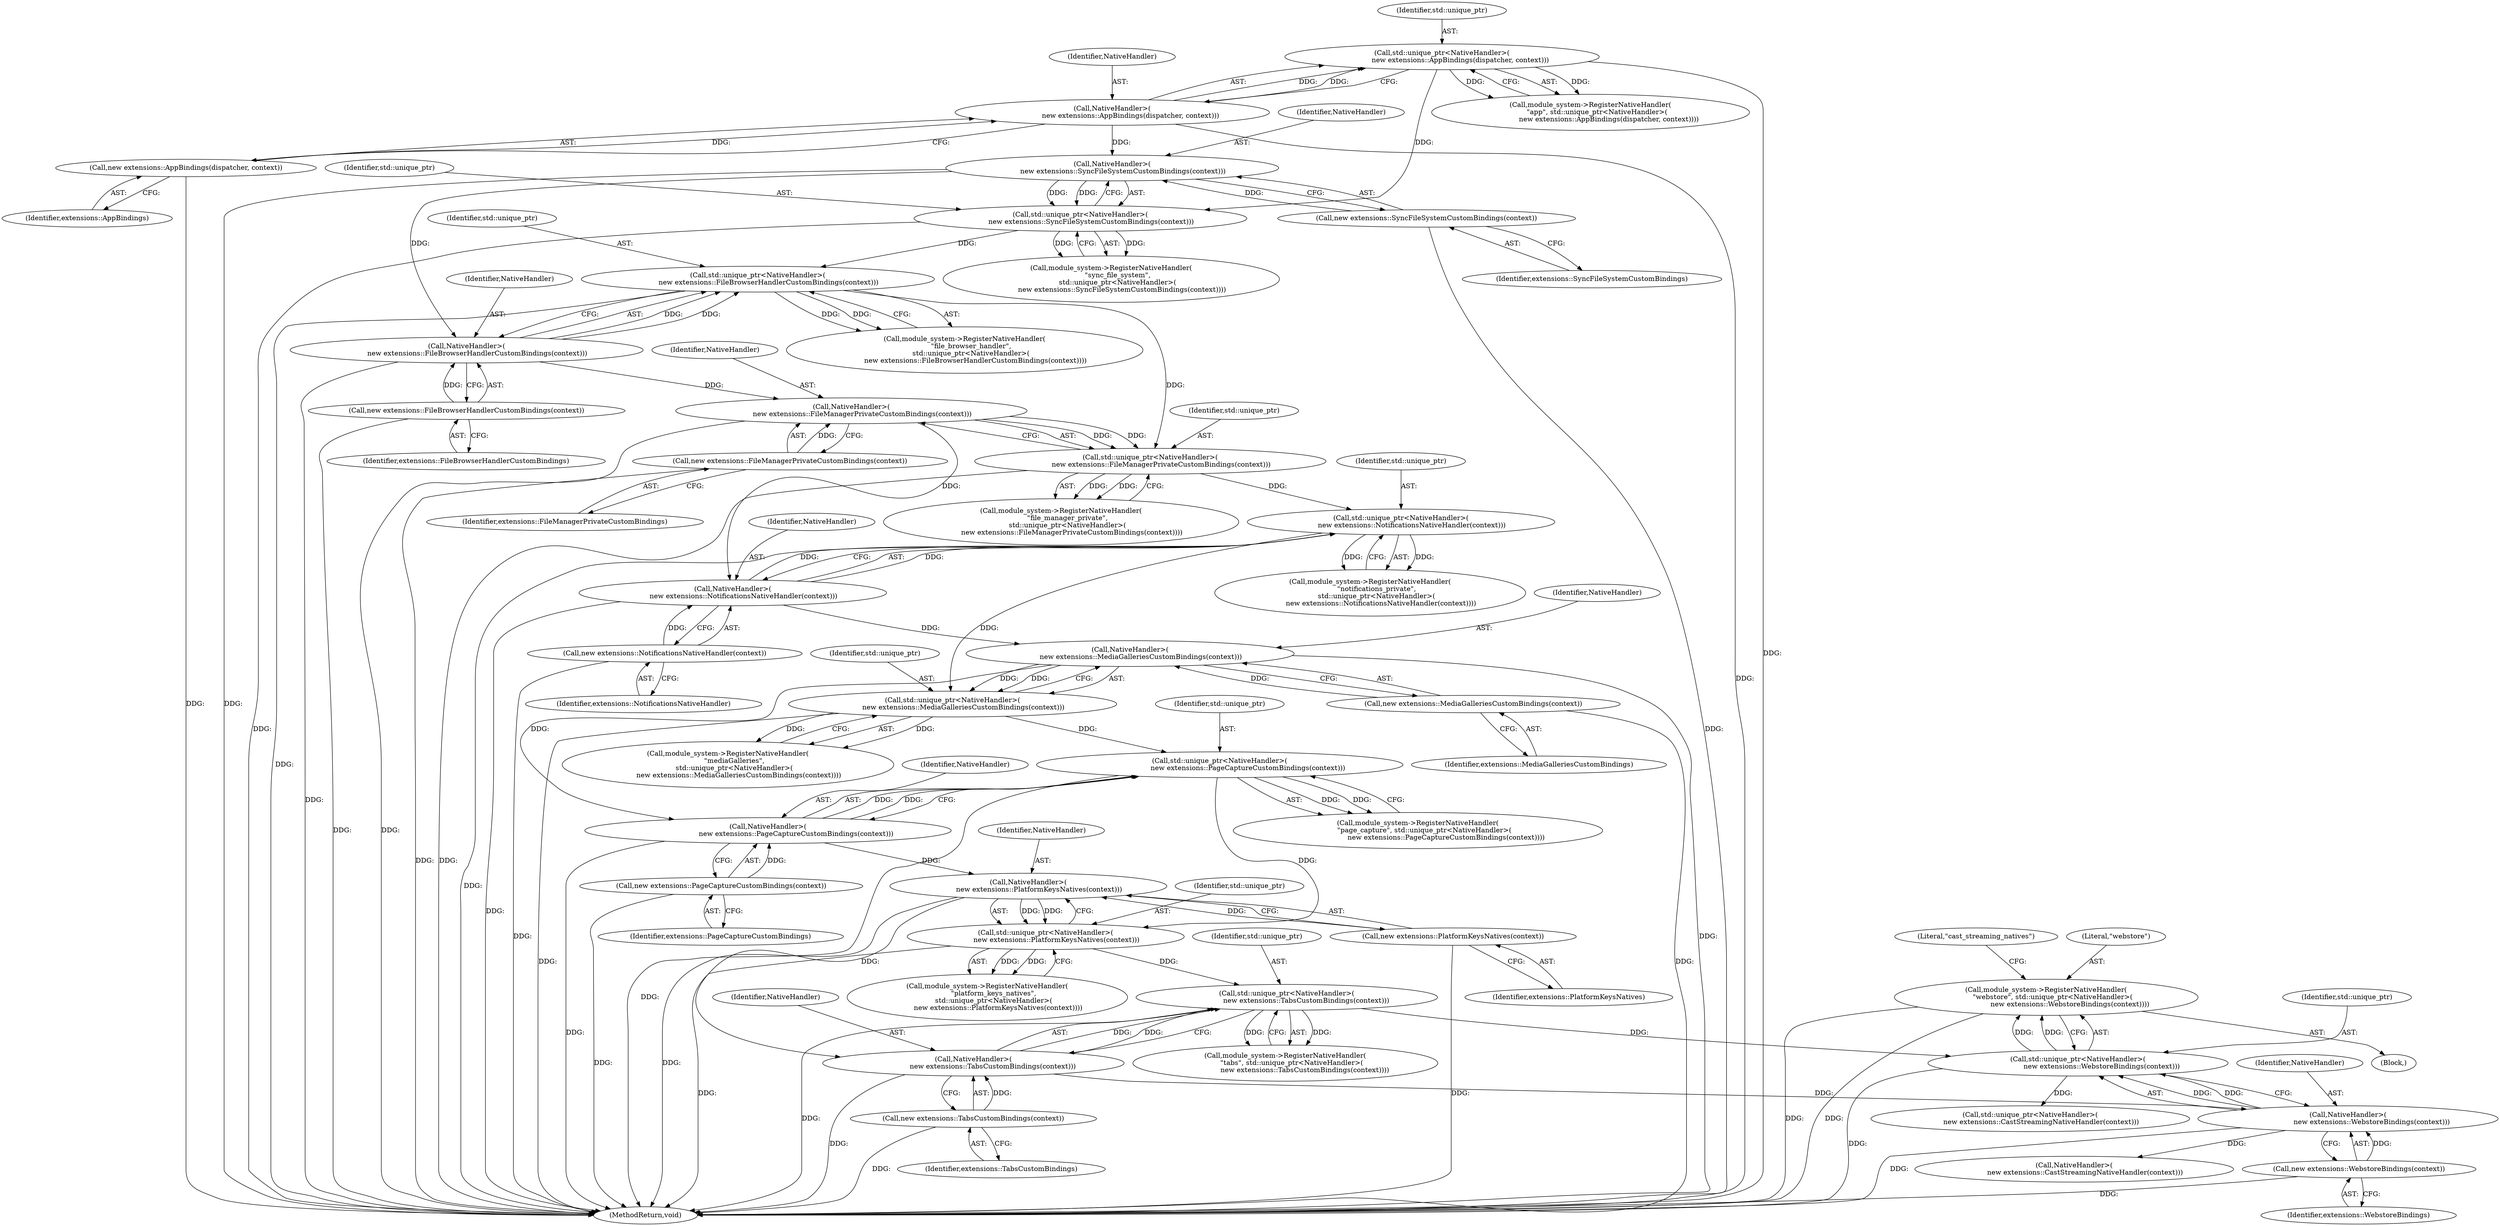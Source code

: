 digraph "0_Chrome_c0569cc04741cccf6548c2169fcc1609d958523f@API" {
"1000182" [label="(Call,module_system->RegisterNativeHandler(\n      \"webstore\", std::unique_ptr<NativeHandler>(\n                      new extensions::WebstoreBindings(context))))"];
"1000184" [label="(Call,std::unique_ptr<NativeHandler>(\n                      new extensions::WebstoreBindings(context)))"];
"1000176" [label="(Call,std::unique_ptr<NativeHandler>(\n                  new extensions::TabsCustomBindings(context)))"];
"1000168" [label="(Call,std::unique_ptr<NativeHandler>(\n          new extensions::PlatformKeysNatives(context)))"];
"1000160" [label="(Call,std::unique_ptr<NativeHandler>(\n                          new extensions::PageCaptureCustomBindings(context)))"];
"1000152" [label="(Call,std::unique_ptr<NativeHandler>(\n          new extensions::MediaGalleriesCustomBindings(context)))"];
"1000144" [label="(Call,std::unique_ptr<NativeHandler>(\n          new extensions::NotificationsNativeHandler(context)))"];
"1000136" [label="(Call,std::unique_ptr<NativeHandler>(\n          new extensions::FileManagerPrivateCustomBindings(context)))"];
"1000128" [label="(Call,std::unique_ptr<NativeHandler>(\n          new extensions::FileBrowserHandlerCustomBindings(context)))"];
"1000120" [label="(Call,std::unique_ptr<NativeHandler>(\n          new extensions::SyncFileSystemCustomBindings(context)))"];
"1000112" [label="(Call,std::unique_ptr<NativeHandler>(\n                 new extensions::AppBindings(dispatcher, context)))"];
"1000114" [label="(Call,NativeHandler>(\n                 new extensions::AppBindings(dispatcher, context)))"];
"1000116" [label="(Call,new extensions::AppBindings(dispatcher, context))"];
"1000122" [label="(Call,NativeHandler>(\n          new extensions::SyncFileSystemCustomBindings(context)))"];
"1000124" [label="(Call,new extensions::SyncFileSystemCustomBindings(context))"];
"1000130" [label="(Call,NativeHandler>(\n          new extensions::FileBrowserHandlerCustomBindings(context)))"];
"1000132" [label="(Call,new extensions::FileBrowserHandlerCustomBindings(context))"];
"1000138" [label="(Call,NativeHandler>(\n          new extensions::FileManagerPrivateCustomBindings(context)))"];
"1000140" [label="(Call,new extensions::FileManagerPrivateCustomBindings(context))"];
"1000146" [label="(Call,NativeHandler>(\n          new extensions::NotificationsNativeHandler(context)))"];
"1000148" [label="(Call,new extensions::NotificationsNativeHandler(context))"];
"1000154" [label="(Call,NativeHandler>(\n          new extensions::MediaGalleriesCustomBindings(context)))"];
"1000156" [label="(Call,new extensions::MediaGalleriesCustomBindings(context))"];
"1000162" [label="(Call,NativeHandler>(\n                          new extensions::PageCaptureCustomBindings(context)))"];
"1000164" [label="(Call,new extensions::PageCaptureCustomBindings(context))"];
"1000170" [label="(Call,NativeHandler>(\n          new extensions::PlatformKeysNatives(context)))"];
"1000172" [label="(Call,new extensions::PlatformKeysNatives(context))"];
"1000178" [label="(Call,NativeHandler>(\n                  new extensions::TabsCustomBindings(context)))"];
"1000180" [label="(Call,new extensions::TabsCustomBindings(context))"];
"1000186" [label="(Call,NativeHandler>(\n                      new extensions::WebstoreBindings(context)))"];
"1000188" [label="(Call,new extensions::WebstoreBindings(context))"];
"1000157" [label="(Identifier,extensions::MediaGalleriesCustomBindings)"];
"1000123" [label="(Identifier,NativeHandler)"];
"1000222" [label="(MethodReturn,void)"];
"1000180" [label="(Call,new extensions::TabsCustomBindings(context))"];
"1000188" [label="(Call,new extensions::WebstoreBindings(context))"];
"1000170" [label="(Call,NativeHandler>(\n          new extensions::PlatformKeysNatives(context)))"];
"1000112" [label="(Call,std::unique_ptr<NativeHandler>(\n                 new extensions::AppBindings(dispatcher, context)))"];
"1000116" [label="(Call,new extensions::AppBindings(dispatcher, context))"];
"1000136" [label="(Call,std::unique_ptr<NativeHandler>(\n          new extensions::FileManagerPrivateCustomBindings(context)))"];
"1000192" [label="(Call,std::unique_ptr<NativeHandler>(\n          new extensions::CastStreamingNativeHandler(context)))"];
"1000155" [label="(Identifier,NativeHandler)"];
"1000121" [label="(Identifier,std::unique_ptr)"];
"1000174" [label="(Call,module_system->RegisterNativeHandler(\n      \"tabs\", std::unique_ptr<NativeHandler>(\n                  new extensions::TabsCustomBindings(context))))"];
"1000158" [label="(Call,module_system->RegisterNativeHandler(\n      \"page_capture\", std::unique_ptr<NativeHandler>(\n                          new extensions::PageCaptureCustomBindings(context))))"];
"1000144" [label="(Call,std::unique_ptr<NativeHandler>(\n          new extensions::NotificationsNativeHandler(context)))"];
"1000148" [label="(Call,new extensions::NotificationsNativeHandler(context))"];
"1000183" [label="(Literal,\"webstore\")"];
"1000129" [label="(Identifier,std::unique_ptr)"];
"1000126" [label="(Call,module_system->RegisterNativeHandler(\n      \"file_browser_handler\",\n      std::unique_ptr<NativeHandler>(\n          new extensions::FileBrowserHandlerCustomBindings(context))))"];
"1000114" [label="(Call,NativeHandler>(\n                 new extensions::AppBindings(dispatcher, context)))"];
"1000178" [label="(Call,NativeHandler>(\n                  new extensions::TabsCustomBindings(context)))"];
"1000187" [label="(Identifier,NativeHandler)"];
"1000124" [label="(Call,new extensions::SyncFileSystemCustomBindings(context))"];
"1000184" [label="(Call,std::unique_ptr<NativeHandler>(\n                      new extensions::WebstoreBindings(context)))"];
"1000138" [label="(Call,NativeHandler>(\n          new extensions::FileManagerPrivateCustomBindings(context)))"];
"1000125" [label="(Identifier,extensions::SyncFileSystemCustomBindings)"];
"1000109" [label="(Block,)"];
"1000186" [label="(Call,NativeHandler>(\n                      new extensions::WebstoreBindings(context)))"];
"1000142" [label="(Call,module_system->RegisterNativeHandler(\n      \"notifications_private\",\n      std::unique_ptr<NativeHandler>(\n          new extensions::NotificationsNativeHandler(context))))"];
"1000194" [label="(Call,NativeHandler>(\n          new extensions::CastStreamingNativeHandler(context)))"];
"1000113" [label="(Identifier,std::unique_ptr)"];
"1000169" [label="(Identifier,std::unique_ptr)"];
"1000181" [label="(Identifier,extensions::TabsCustomBindings)"];
"1000185" [label="(Identifier,std::unique_ptr)"];
"1000110" [label="(Call,module_system->RegisterNativeHandler(\n      \"app\", std::unique_ptr<NativeHandler>(\n                 new extensions::AppBindings(dispatcher, context))))"];
"1000152" [label="(Call,std::unique_ptr<NativeHandler>(\n          new extensions::MediaGalleriesCustomBindings(context)))"];
"1000137" [label="(Identifier,std::unique_ptr)"];
"1000115" [label="(Identifier,NativeHandler)"];
"1000134" [label="(Call,module_system->RegisterNativeHandler(\n      \"file_manager_private\",\n      std::unique_ptr<NativeHandler>(\n          new extensions::FileManagerPrivateCustomBindings(context))))"];
"1000166" [label="(Call,module_system->RegisterNativeHandler(\n      \"platform_keys_natives\",\n      std::unique_ptr<NativeHandler>(\n          new extensions::PlatformKeysNatives(context))))"];
"1000162" [label="(Call,NativeHandler>(\n                          new extensions::PageCaptureCustomBindings(context)))"];
"1000176" [label="(Call,std::unique_ptr<NativeHandler>(\n                  new extensions::TabsCustomBindings(context)))"];
"1000117" [label="(Identifier,extensions::AppBindings)"];
"1000128" [label="(Call,std::unique_ptr<NativeHandler>(\n          new extensions::FileBrowserHandlerCustomBindings(context)))"];
"1000118" [label="(Call,module_system->RegisterNativeHandler(\n      \"sync_file_system\",\n      std::unique_ptr<NativeHandler>(\n          new extensions::SyncFileSystemCustomBindings(context))))"];
"1000133" [label="(Identifier,extensions::FileBrowserHandlerCustomBindings)"];
"1000140" [label="(Call,new extensions::FileManagerPrivateCustomBindings(context))"];
"1000149" [label="(Identifier,extensions::NotificationsNativeHandler)"];
"1000172" [label="(Call,new extensions::PlatformKeysNatives(context))"];
"1000189" [label="(Identifier,extensions::WebstoreBindings)"];
"1000165" [label="(Identifier,extensions::PageCaptureCustomBindings)"];
"1000141" [label="(Identifier,extensions::FileManagerPrivateCustomBindings)"];
"1000120" [label="(Call,std::unique_ptr<NativeHandler>(\n          new extensions::SyncFileSystemCustomBindings(context)))"];
"1000164" [label="(Call,new extensions::PageCaptureCustomBindings(context))"];
"1000171" [label="(Identifier,NativeHandler)"];
"1000161" [label="(Identifier,std::unique_ptr)"];
"1000163" [label="(Identifier,NativeHandler)"];
"1000173" [label="(Identifier,extensions::PlatformKeysNatives)"];
"1000182" [label="(Call,module_system->RegisterNativeHandler(\n      \"webstore\", std::unique_ptr<NativeHandler>(\n                      new extensions::WebstoreBindings(context))))"];
"1000150" [label="(Call,module_system->RegisterNativeHandler(\n      \"mediaGalleries\",\n      std::unique_ptr<NativeHandler>(\n          new extensions::MediaGalleriesCustomBindings(context))))"];
"1000122" [label="(Call,NativeHandler>(\n          new extensions::SyncFileSystemCustomBindings(context)))"];
"1000131" [label="(Identifier,NativeHandler)"];
"1000139" [label="(Identifier,NativeHandler)"];
"1000156" [label="(Call,new extensions::MediaGalleriesCustomBindings(context))"];
"1000145" [label="(Identifier,std::unique_ptr)"];
"1000191" [label="(Literal,\"cast_streaming_natives\")"];
"1000147" [label="(Identifier,NativeHandler)"];
"1000177" [label="(Identifier,std::unique_ptr)"];
"1000132" [label="(Call,new extensions::FileBrowserHandlerCustomBindings(context))"];
"1000179" [label="(Identifier,NativeHandler)"];
"1000160" [label="(Call,std::unique_ptr<NativeHandler>(\n                          new extensions::PageCaptureCustomBindings(context)))"];
"1000153" [label="(Identifier,std::unique_ptr)"];
"1000130" [label="(Call,NativeHandler>(\n          new extensions::FileBrowserHandlerCustomBindings(context)))"];
"1000146" [label="(Call,NativeHandler>(\n          new extensions::NotificationsNativeHandler(context)))"];
"1000154" [label="(Call,NativeHandler>(\n          new extensions::MediaGalleriesCustomBindings(context)))"];
"1000168" [label="(Call,std::unique_ptr<NativeHandler>(\n          new extensions::PlatformKeysNatives(context)))"];
"1000182" -> "1000109"  [label="AST: "];
"1000182" -> "1000184"  [label="CFG: "];
"1000183" -> "1000182"  [label="AST: "];
"1000184" -> "1000182"  [label="AST: "];
"1000191" -> "1000182"  [label="CFG: "];
"1000182" -> "1000222"  [label="DDG: "];
"1000182" -> "1000222"  [label="DDG: "];
"1000184" -> "1000182"  [label="DDG: "];
"1000184" -> "1000182"  [label="DDG: "];
"1000184" -> "1000186"  [label="CFG: "];
"1000185" -> "1000184"  [label="AST: "];
"1000186" -> "1000184"  [label="AST: "];
"1000184" -> "1000222"  [label="DDG: "];
"1000176" -> "1000184"  [label="DDG: "];
"1000186" -> "1000184"  [label="DDG: "];
"1000186" -> "1000184"  [label="DDG: "];
"1000184" -> "1000192"  [label="DDG: "];
"1000176" -> "1000174"  [label="AST: "];
"1000176" -> "1000178"  [label="CFG: "];
"1000177" -> "1000176"  [label="AST: "];
"1000178" -> "1000176"  [label="AST: "];
"1000174" -> "1000176"  [label="CFG: "];
"1000176" -> "1000222"  [label="DDG: "];
"1000176" -> "1000174"  [label="DDG: "];
"1000176" -> "1000174"  [label="DDG: "];
"1000168" -> "1000176"  [label="DDG: "];
"1000178" -> "1000176"  [label="DDG: "];
"1000178" -> "1000176"  [label="DDG: "];
"1000168" -> "1000166"  [label="AST: "];
"1000168" -> "1000170"  [label="CFG: "];
"1000169" -> "1000168"  [label="AST: "];
"1000170" -> "1000168"  [label="AST: "];
"1000166" -> "1000168"  [label="CFG: "];
"1000168" -> "1000222"  [label="DDG: "];
"1000168" -> "1000166"  [label="DDG: "];
"1000168" -> "1000166"  [label="DDG: "];
"1000160" -> "1000168"  [label="DDG: "];
"1000170" -> "1000168"  [label="DDG: "];
"1000170" -> "1000168"  [label="DDG: "];
"1000160" -> "1000158"  [label="AST: "];
"1000160" -> "1000162"  [label="CFG: "];
"1000161" -> "1000160"  [label="AST: "];
"1000162" -> "1000160"  [label="AST: "];
"1000158" -> "1000160"  [label="CFG: "];
"1000160" -> "1000222"  [label="DDG: "];
"1000160" -> "1000158"  [label="DDG: "];
"1000160" -> "1000158"  [label="DDG: "];
"1000152" -> "1000160"  [label="DDG: "];
"1000162" -> "1000160"  [label="DDG: "];
"1000162" -> "1000160"  [label="DDG: "];
"1000152" -> "1000150"  [label="AST: "];
"1000152" -> "1000154"  [label="CFG: "];
"1000153" -> "1000152"  [label="AST: "];
"1000154" -> "1000152"  [label="AST: "];
"1000150" -> "1000152"  [label="CFG: "];
"1000152" -> "1000222"  [label="DDG: "];
"1000152" -> "1000150"  [label="DDG: "];
"1000152" -> "1000150"  [label="DDG: "];
"1000144" -> "1000152"  [label="DDG: "];
"1000154" -> "1000152"  [label="DDG: "];
"1000154" -> "1000152"  [label="DDG: "];
"1000144" -> "1000142"  [label="AST: "];
"1000144" -> "1000146"  [label="CFG: "];
"1000145" -> "1000144"  [label="AST: "];
"1000146" -> "1000144"  [label="AST: "];
"1000142" -> "1000144"  [label="CFG: "];
"1000144" -> "1000222"  [label="DDG: "];
"1000144" -> "1000142"  [label="DDG: "];
"1000144" -> "1000142"  [label="DDG: "];
"1000136" -> "1000144"  [label="DDG: "];
"1000146" -> "1000144"  [label="DDG: "];
"1000146" -> "1000144"  [label="DDG: "];
"1000136" -> "1000134"  [label="AST: "];
"1000136" -> "1000138"  [label="CFG: "];
"1000137" -> "1000136"  [label="AST: "];
"1000138" -> "1000136"  [label="AST: "];
"1000134" -> "1000136"  [label="CFG: "];
"1000136" -> "1000222"  [label="DDG: "];
"1000136" -> "1000134"  [label="DDG: "];
"1000136" -> "1000134"  [label="DDG: "];
"1000128" -> "1000136"  [label="DDG: "];
"1000138" -> "1000136"  [label="DDG: "];
"1000138" -> "1000136"  [label="DDG: "];
"1000128" -> "1000126"  [label="AST: "];
"1000128" -> "1000130"  [label="CFG: "];
"1000129" -> "1000128"  [label="AST: "];
"1000130" -> "1000128"  [label="AST: "];
"1000126" -> "1000128"  [label="CFG: "];
"1000128" -> "1000222"  [label="DDG: "];
"1000128" -> "1000126"  [label="DDG: "];
"1000128" -> "1000126"  [label="DDG: "];
"1000120" -> "1000128"  [label="DDG: "];
"1000130" -> "1000128"  [label="DDG: "];
"1000130" -> "1000128"  [label="DDG: "];
"1000120" -> "1000118"  [label="AST: "];
"1000120" -> "1000122"  [label="CFG: "];
"1000121" -> "1000120"  [label="AST: "];
"1000122" -> "1000120"  [label="AST: "];
"1000118" -> "1000120"  [label="CFG: "];
"1000120" -> "1000222"  [label="DDG: "];
"1000120" -> "1000118"  [label="DDG: "];
"1000120" -> "1000118"  [label="DDG: "];
"1000112" -> "1000120"  [label="DDG: "];
"1000122" -> "1000120"  [label="DDG: "];
"1000122" -> "1000120"  [label="DDG: "];
"1000112" -> "1000110"  [label="AST: "];
"1000112" -> "1000114"  [label="CFG: "];
"1000113" -> "1000112"  [label="AST: "];
"1000114" -> "1000112"  [label="AST: "];
"1000110" -> "1000112"  [label="CFG: "];
"1000112" -> "1000222"  [label="DDG: "];
"1000112" -> "1000110"  [label="DDG: "];
"1000112" -> "1000110"  [label="DDG: "];
"1000114" -> "1000112"  [label="DDG: "];
"1000114" -> "1000112"  [label="DDG: "];
"1000114" -> "1000116"  [label="CFG: "];
"1000115" -> "1000114"  [label="AST: "];
"1000116" -> "1000114"  [label="AST: "];
"1000114" -> "1000222"  [label="DDG: "];
"1000116" -> "1000114"  [label="DDG: "];
"1000114" -> "1000122"  [label="DDG: "];
"1000116" -> "1000117"  [label="CFG: "];
"1000117" -> "1000116"  [label="AST: "];
"1000116" -> "1000222"  [label="DDG: "];
"1000122" -> "1000124"  [label="CFG: "];
"1000123" -> "1000122"  [label="AST: "];
"1000124" -> "1000122"  [label="AST: "];
"1000122" -> "1000222"  [label="DDG: "];
"1000124" -> "1000122"  [label="DDG: "];
"1000122" -> "1000130"  [label="DDG: "];
"1000124" -> "1000125"  [label="CFG: "];
"1000125" -> "1000124"  [label="AST: "];
"1000124" -> "1000222"  [label="DDG: "];
"1000130" -> "1000132"  [label="CFG: "];
"1000131" -> "1000130"  [label="AST: "];
"1000132" -> "1000130"  [label="AST: "];
"1000130" -> "1000222"  [label="DDG: "];
"1000132" -> "1000130"  [label="DDG: "];
"1000130" -> "1000138"  [label="DDG: "];
"1000132" -> "1000133"  [label="CFG: "];
"1000133" -> "1000132"  [label="AST: "];
"1000132" -> "1000222"  [label="DDG: "];
"1000138" -> "1000140"  [label="CFG: "];
"1000139" -> "1000138"  [label="AST: "];
"1000140" -> "1000138"  [label="AST: "];
"1000138" -> "1000222"  [label="DDG: "];
"1000140" -> "1000138"  [label="DDG: "];
"1000138" -> "1000146"  [label="DDG: "];
"1000140" -> "1000141"  [label="CFG: "];
"1000141" -> "1000140"  [label="AST: "];
"1000140" -> "1000222"  [label="DDG: "];
"1000146" -> "1000148"  [label="CFG: "];
"1000147" -> "1000146"  [label="AST: "];
"1000148" -> "1000146"  [label="AST: "];
"1000146" -> "1000222"  [label="DDG: "];
"1000148" -> "1000146"  [label="DDG: "];
"1000146" -> "1000154"  [label="DDG: "];
"1000148" -> "1000149"  [label="CFG: "];
"1000149" -> "1000148"  [label="AST: "];
"1000148" -> "1000222"  [label="DDG: "];
"1000154" -> "1000156"  [label="CFG: "];
"1000155" -> "1000154"  [label="AST: "];
"1000156" -> "1000154"  [label="AST: "];
"1000154" -> "1000222"  [label="DDG: "];
"1000156" -> "1000154"  [label="DDG: "];
"1000154" -> "1000162"  [label="DDG: "];
"1000156" -> "1000157"  [label="CFG: "];
"1000157" -> "1000156"  [label="AST: "];
"1000156" -> "1000222"  [label="DDG: "];
"1000162" -> "1000164"  [label="CFG: "];
"1000163" -> "1000162"  [label="AST: "];
"1000164" -> "1000162"  [label="AST: "];
"1000162" -> "1000222"  [label="DDG: "];
"1000164" -> "1000162"  [label="DDG: "];
"1000162" -> "1000170"  [label="DDG: "];
"1000164" -> "1000165"  [label="CFG: "];
"1000165" -> "1000164"  [label="AST: "];
"1000164" -> "1000222"  [label="DDG: "];
"1000170" -> "1000172"  [label="CFG: "];
"1000171" -> "1000170"  [label="AST: "];
"1000172" -> "1000170"  [label="AST: "];
"1000170" -> "1000222"  [label="DDG: "];
"1000172" -> "1000170"  [label="DDG: "];
"1000170" -> "1000178"  [label="DDG: "];
"1000172" -> "1000173"  [label="CFG: "];
"1000173" -> "1000172"  [label="AST: "];
"1000172" -> "1000222"  [label="DDG: "];
"1000178" -> "1000180"  [label="CFG: "];
"1000179" -> "1000178"  [label="AST: "];
"1000180" -> "1000178"  [label="AST: "];
"1000178" -> "1000222"  [label="DDG: "];
"1000180" -> "1000178"  [label="DDG: "];
"1000178" -> "1000186"  [label="DDG: "];
"1000180" -> "1000181"  [label="CFG: "];
"1000181" -> "1000180"  [label="AST: "];
"1000180" -> "1000222"  [label="DDG: "];
"1000186" -> "1000188"  [label="CFG: "];
"1000187" -> "1000186"  [label="AST: "];
"1000188" -> "1000186"  [label="AST: "];
"1000186" -> "1000222"  [label="DDG: "];
"1000188" -> "1000186"  [label="DDG: "];
"1000186" -> "1000194"  [label="DDG: "];
"1000188" -> "1000189"  [label="CFG: "];
"1000189" -> "1000188"  [label="AST: "];
"1000188" -> "1000222"  [label="DDG: "];
}

